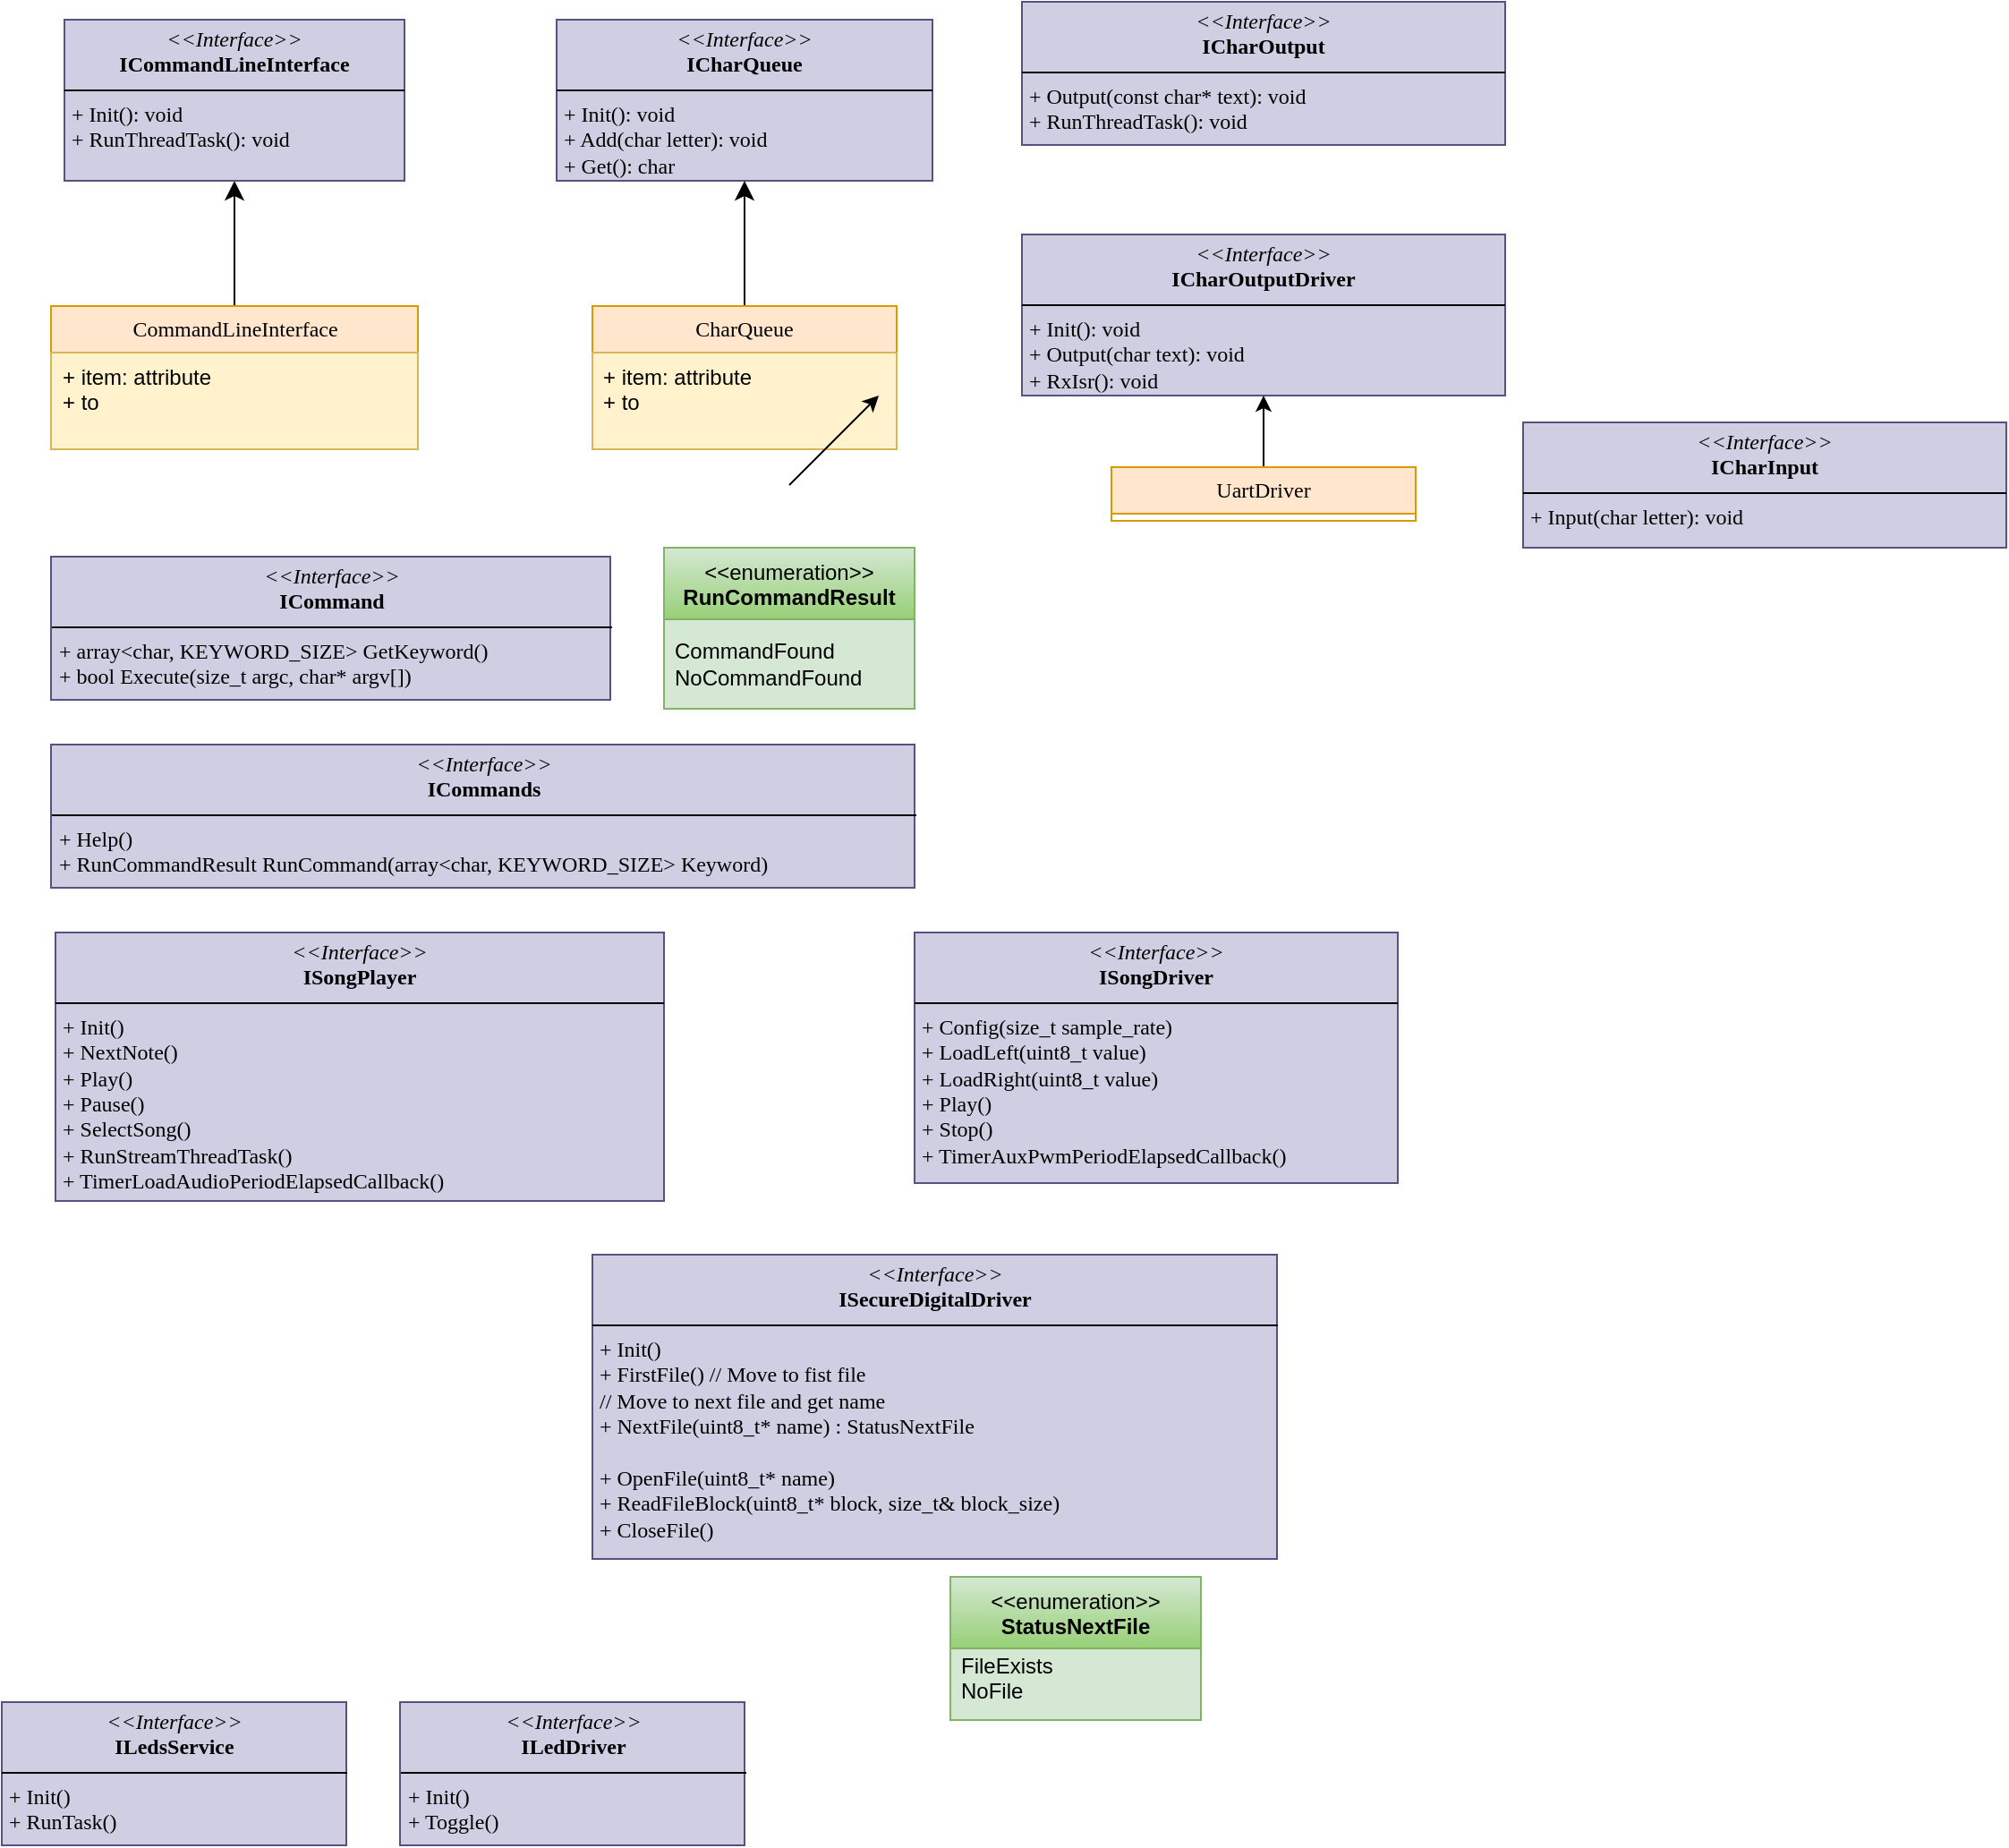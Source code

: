 <mxfile version="27.0.9">
  <diagram id="C5RBs43oDa-KdzZeNtuy" name="Page-1">
    <mxGraphModel dx="761" dy="1185" grid="1" gridSize="10" guides="1" tooltips="1" connect="1" arrows="1" fold="1" page="1" pageScale="1" pageWidth="827" pageHeight="1169" math="0" shadow="0">
      <root>
        <mxCell id="WIyWlLk6GJQsqaUBKTNV-0" />
        <mxCell id="WIyWlLk6GJQsqaUBKTNV-1" parent="WIyWlLk6GJQsqaUBKTNV-0" />
        <mxCell id="1-aZyJSDRmybrYYYOP_5-19" style="edgeStyle=none;curved=1;rounded=0;orthogonalLoop=1;jettySize=auto;html=1;fontSize=12;startSize=8;endSize=8;" parent="WIyWlLk6GJQsqaUBKTNV-1" source="1-aZyJSDRmybrYYYOP_5-1" target="1-aZyJSDRmybrYYYOP_5-18" edge="1">
          <mxGeometry relative="1" as="geometry" />
        </mxCell>
        <mxCell id="1-aZyJSDRmybrYYYOP_5-1" value="CommandLineInterface" style="swimlane;fontStyle=0;childLayout=stackLayout;horizontal=1;startSize=26;fillColor=#ffe6cc;horizontalStack=0;resizeParent=1;resizeParentMax=0;resizeLast=0;collapsible=1;marginBottom=0;whiteSpace=wrap;html=1;strokeColor=#d79b00;fontFamily=Lucida Console;" parent="WIyWlLk6GJQsqaUBKTNV-1" vertex="1">
          <mxGeometry x="117.5" y="260" width="205" height="80" as="geometry">
            <mxRectangle x="165" y="220" width="100" height="30" as="alternateBounds" />
          </mxGeometry>
        </mxCell>
        <mxCell id="1-aZyJSDRmybrYYYOP_5-11" value="+ item: attribute&lt;div&gt;+ to&lt;/div&gt;" style="text;strokeColor=#d6b656;fillColor=#fff2cc;align=left;verticalAlign=top;spacingLeft=4;spacingRight=4;overflow=hidden;rotatable=0;points=[[0,0.5],[1,0.5]];portConstraint=eastwest;whiteSpace=wrap;html=1;" parent="1-aZyJSDRmybrYYYOP_5-1" vertex="1">
          <mxGeometry y="26" width="205" height="54" as="geometry" />
        </mxCell>
        <mxCell id="1-aZyJSDRmybrYYYOP_5-18" value="&lt;p style=&quot;margin:0px;margin-top:4px;text-align:center;&quot;&gt;&lt;i&gt;&amp;lt;&amp;lt;Interface&amp;gt;&amp;gt;&lt;/i&gt;&lt;br&gt;&lt;b style=&quot;&quot;&gt;&lt;font&gt;ICommandLineInterface&lt;/font&gt;&lt;/b&gt;&lt;/p&gt;&lt;hr style=&quot;border-style:solid;&quot; size=&quot;1&quot;&gt;&lt;p style=&quot;margin:0px;margin-left:4px;&quot;&gt;&lt;font&gt;+ Init(): void&lt;br&gt;+ RunThreadTask(): void&lt;/font&gt;&lt;/p&gt;" style="verticalAlign=top;align=left;overflow=fill;html=1;whiteSpace=wrap;fillColor=#d0cee2;strokeColor=#56517e;fontFamily=Lucida Console;" parent="WIyWlLk6GJQsqaUBKTNV-1" vertex="1">
          <mxGeometry x="125" y="100" width="190" height="90" as="geometry" />
        </mxCell>
        <mxCell id="1-aZyJSDRmybrYYYOP_5-20" value="&lt;p style=&quot;margin:0px;margin-top:4px;text-align:center;&quot;&gt;&lt;i&gt;&amp;lt;&amp;lt;Interface&amp;gt;&amp;gt;&lt;/i&gt;&lt;br&gt;&lt;b style=&quot;&quot;&gt;&lt;font&gt;ICharQueue&lt;/font&gt;&lt;/b&gt;&lt;/p&gt;&lt;hr style=&quot;border-style:solid;&quot; size=&quot;1&quot;&gt;&lt;p style=&quot;margin:0px;margin-left:4px;&quot;&gt;&lt;font&gt;+ Init(): void&lt;br&gt;+ Add(char letter): void&lt;/font&gt;&lt;/p&gt;&lt;p style=&quot;margin:0px;margin-left:4px;&quot;&gt;&lt;font&gt;+ Get(): char&lt;/font&gt;&lt;/p&gt;" style="verticalAlign=top;align=left;overflow=fill;html=1;whiteSpace=wrap;fillColor=#d0cee2;strokeColor=#56517e;fontFamily=Lucida Console;" parent="WIyWlLk6GJQsqaUBKTNV-1" vertex="1">
          <mxGeometry x="400" y="100" width="210" height="90" as="geometry" />
        </mxCell>
        <mxCell id="1-aZyJSDRmybrYYYOP_5-23" style="edgeStyle=none;curved=1;rounded=0;orthogonalLoop=1;jettySize=auto;html=1;fontSize=12;startSize=8;endSize=8;" parent="WIyWlLk6GJQsqaUBKTNV-1" source="1-aZyJSDRmybrYYYOP_5-21" target="1-aZyJSDRmybrYYYOP_5-20" edge="1">
          <mxGeometry relative="1" as="geometry" />
        </mxCell>
        <mxCell id="1-aZyJSDRmybrYYYOP_5-21" value="CharQueue" style="swimlane;fontStyle=0;childLayout=stackLayout;horizontal=1;startSize=26;fillColor=#ffe6cc;horizontalStack=0;resizeParent=1;resizeParentMax=0;resizeLast=0;collapsible=1;marginBottom=0;whiteSpace=wrap;html=1;strokeColor=#d79b00;fontFamily=Lucida Console;" parent="WIyWlLk6GJQsqaUBKTNV-1" vertex="1">
          <mxGeometry x="420" y="260" width="170" height="80" as="geometry">
            <mxRectangle x="165" y="220" width="100" height="30" as="alternateBounds" />
          </mxGeometry>
        </mxCell>
        <mxCell id="1-aZyJSDRmybrYYYOP_5-22" value="+ item: attribute&lt;div&gt;+ to&lt;/div&gt;" style="text;strokeColor=#d6b656;fillColor=#fff2cc;align=left;verticalAlign=top;spacingLeft=4;spacingRight=4;overflow=hidden;rotatable=0;points=[[0,0.5],[1,0.5]];portConstraint=eastwest;whiteSpace=wrap;html=1;" parent="1-aZyJSDRmybrYYYOP_5-21" vertex="1">
          <mxGeometry y="26" width="170" height="54" as="geometry" />
        </mxCell>
        <mxCell id="6GGKKXd58jNq54ZC34cy-0" value="&lt;p style=&quot;margin:0px;margin-top:4px;text-align:center;&quot;&gt;&lt;i&gt;&amp;lt;&amp;lt;Interface&amp;gt;&amp;gt;&lt;/i&gt;&lt;br&gt;&lt;b style=&quot;&quot;&gt;&lt;font&gt;ICommand&lt;/font&gt;&lt;/b&gt;&lt;/p&gt;&lt;hr style=&quot;border-style:solid;&quot; size=&quot;1&quot;&gt;&lt;p style=&quot;margin:0px;margin-left:4px;&quot;&gt;&lt;font&gt;+ array&amp;lt;char, KEYWORD_SIZE&amp;gt; GetKeyword()&lt;br&gt;+ bool Execute(size_t argc, char* argv[])&lt;/font&gt;&lt;/p&gt;" style="verticalAlign=top;align=left;overflow=fill;html=1;whiteSpace=wrap;fillColor=#d0cee2;strokeColor=#56517e;fontFamily=Lucida Console;" parent="WIyWlLk6GJQsqaUBKTNV-1" vertex="1">
          <mxGeometry x="117.5" y="400" width="312.5" height="80" as="geometry" />
        </mxCell>
        <mxCell id="6GGKKXd58jNq54ZC34cy-1" value="&lt;p style=&quot;margin:0px;margin-top:4px;text-align:center;&quot;&gt;&lt;i&gt;&amp;lt;&amp;lt;Interface&amp;gt;&amp;gt;&lt;/i&gt;&lt;br&gt;&lt;b style=&quot;&quot;&gt;&lt;font&gt;ICommands&lt;/font&gt;&lt;/b&gt;&lt;/p&gt;&lt;hr style=&quot;border-style:solid;&quot; size=&quot;1&quot;&gt;&lt;p style=&quot;margin:0px;margin-left:4px;&quot;&gt;&lt;font&gt;+ Help()&lt;br&gt;+ RunCommandResult RunCommand(&lt;/font&gt;&lt;span style=&quot;background-color: transparent; color: light-dark(rgb(0, 0, 0), rgb(255, 255, 255));&quot;&gt;array&amp;lt;char, KEYWORD_SIZE&amp;gt; Keyword&lt;/span&gt;&lt;span style=&quot;background-color: transparent; color: light-dark(rgb(0, 0, 0), rgb(255, 255, 255));&quot;&gt;)&lt;/span&gt;&lt;/p&gt;" style="verticalAlign=top;align=left;overflow=fill;html=1;whiteSpace=wrap;fillColor=#d0cee2;strokeColor=#56517e;fontFamily=Lucida Console;" parent="WIyWlLk6GJQsqaUBKTNV-1" vertex="1">
          <mxGeometry x="117.5" y="505" width="482.5" height="80" as="geometry" />
        </mxCell>
        <mxCell id="6GGKKXd58jNq54ZC34cy-2" value="&amp;lt;&amp;lt;enumeration&amp;gt;&amp;gt;&lt;br&gt;&lt;b&gt;RunCommandResult&lt;/b&gt;" style="swimlane;fontStyle=0;align=center;verticalAlign=top;childLayout=stackLayout;horizontal=1;startSize=40;horizontalStack=0;resizeParent=1;resizeParentMax=0;resizeLast=0;collapsible=0;marginBottom=0;html=1;whiteSpace=wrap;fillColor=#d5e8d4;gradientColor=#97d077;strokeColor=#82b366;" parent="WIyWlLk6GJQsqaUBKTNV-1" vertex="1">
          <mxGeometry x="460" y="395" width="140" height="90" as="geometry" />
        </mxCell>
        <mxCell id="6GGKKXd58jNq54ZC34cy-3" value="&lt;div&gt;CommandFound&lt;br&gt;&lt;div&gt;&lt;div&gt;NoCommandFound&lt;/div&gt;&lt;/div&gt;&lt;/div&gt;" style="text;html=1;strokeColor=#82b366;fillColor=#d5e8d4;align=left;verticalAlign=middle;spacingLeft=4;spacingRight=4;overflow=hidden;rotatable=0;points=[[0,0.5],[1,0.5]];portConstraint=eastwest;whiteSpace=wrap;" parent="6GGKKXd58jNq54ZC34cy-2" vertex="1">
          <mxGeometry y="40" width="140" height="50" as="geometry" />
        </mxCell>
        <mxCell id="0iObo25kmQVAuvD8w5tw-0" value="&lt;p style=&quot;margin:0px;margin-top:4px;text-align:center;&quot;&gt;&lt;i&gt;&amp;lt;&amp;lt;Interface&amp;gt;&amp;gt;&lt;/i&gt;&lt;br&gt;&lt;b style=&quot;&quot;&gt;&lt;font&gt;ISongPlayer&lt;/font&gt;&lt;/b&gt;&lt;/p&gt;&lt;hr style=&quot;border-style:solid;&quot; size=&quot;1&quot;&gt;&lt;p style=&quot;margin:0px;margin-left:4px;&quot;&gt;&lt;font&gt;+ Init()&lt;/font&gt;&lt;/p&gt;&lt;p style=&quot;margin:0px;margin-left:4px;&quot;&gt;&lt;font&gt;+ NextNote()&lt;/font&gt;&lt;/p&gt;&lt;p style=&quot;margin:0px;margin-left:4px;&quot;&gt;&lt;font&gt;+&amp;nbsp;&lt;/font&gt;&lt;span style=&quot;background-color: transparent; color: light-dark(rgb(0, 0, 0), rgb(255, 255, 255));&quot;&gt;Play()&lt;/span&gt;&lt;/p&gt;&lt;p style=&quot;margin:0px;margin-left:4px;&quot;&gt;&lt;font&gt;+ Pause(&lt;/font&gt;&lt;span style=&quot;background-color: transparent; color: light-dark(rgb(0, 0, 0), rgb(255, 255, 255));&quot;&gt;)&lt;/span&gt;&lt;/p&gt;&lt;p style=&quot;margin:0px;margin-left:4px;&quot;&gt;&lt;span style=&quot;background-color: transparent; color: light-dark(rgb(0, 0, 0), rgb(255, 255, 255));&quot;&gt;+ SelectSong()&lt;/span&gt;&lt;/p&gt;&lt;p style=&quot;margin:0px;margin-left:4px;&quot;&gt;&lt;span style=&quot;background-color: transparent; color: light-dark(rgb(0, 0, 0), rgb(255, 255, 255));&quot;&gt;+ RunStreamThreadTask()&lt;/span&gt;&lt;/p&gt;&lt;p style=&quot;margin:0px;margin-left:4px;&quot;&gt;&lt;span style=&quot;background-color: transparent; color: light-dark(rgb(0, 0, 0), rgb(255, 255, 255));&quot;&gt;+ TimerLoadAudioPeriodElapsedCallback()&lt;/span&gt;&lt;/p&gt;&lt;p style=&quot;margin:0px;margin-left:4px;&quot;&gt;&lt;br&gt;&lt;/p&gt;" style="verticalAlign=top;align=left;overflow=fill;html=1;whiteSpace=wrap;fillColor=#d0cee2;strokeColor=#56517e;fontFamily=Lucida Console;" parent="WIyWlLk6GJQsqaUBKTNV-1" vertex="1">
          <mxGeometry x="120" y="610" width="340" height="150" as="geometry" />
        </mxCell>
        <mxCell id="0iObo25kmQVAuvD8w5tw-1" value="&lt;p style=&quot;margin:0px;margin-top:4px;text-align:center;&quot;&gt;&lt;i&gt;&amp;lt;&amp;lt;Interface&amp;gt;&amp;gt;&lt;/i&gt;&lt;br&gt;&lt;b style=&quot;&quot;&gt;&lt;font&gt;ISongDriver&lt;/font&gt;&lt;/b&gt;&lt;/p&gt;&lt;hr style=&quot;border-style:solid;&quot; size=&quot;1&quot;&gt;&lt;p style=&quot;margin:0px;margin-left:4px;&quot;&gt;&lt;font&gt;+ Config(size_t sample_rate)&lt;/font&gt;&lt;/p&gt;&lt;p style=&quot;margin:0px;margin-left:4px;&quot;&gt;&lt;font&gt;+ LoadLeft(uint8_t value)&lt;/font&gt;&lt;/p&gt;&lt;p style=&quot;margin:0px;margin-left:4px;&quot;&gt;&lt;font&gt;+ LoadRight&lt;/font&gt;&lt;span style=&quot;background-color: transparent; color: light-dark(rgb(0, 0, 0), rgb(255, 255, 255));&quot;&gt;(uint8_t value)&lt;/span&gt;&lt;/p&gt;&lt;p style=&quot;margin:0px;margin-left:4px;&quot;&gt;&lt;font&gt;+ Play(&lt;/font&gt;&lt;span style=&quot;background-color: transparent; color: light-dark(rgb(0, 0, 0), rgb(255, 255, 255));&quot;&gt;)&lt;/span&gt;&lt;/p&gt;&lt;p style=&quot;margin:0px;margin-left:4px;&quot;&gt;&lt;span style=&quot;background-color: transparent; color: light-dark(rgb(0, 0, 0), rgb(255, 255, 255));&quot;&gt;+ Stop()&lt;/span&gt;&lt;/p&gt;&lt;p style=&quot;margin:0px;margin-left:4px;&quot;&gt;&lt;span style=&quot;background-color: transparent; color: light-dark(rgb(0, 0, 0), rgb(255, 255, 255));&quot;&gt;+ TimerAuxPwmPeriodElapsedCallback()&lt;/span&gt;&lt;/p&gt;" style="verticalAlign=top;align=left;overflow=fill;html=1;whiteSpace=wrap;fillColor=#d0cee2;strokeColor=#56517e;fontFamily=Lucida Console;" parent="WIyWlLk6GJQsqaUBKTNV-1" vertex="1">
          <mxGeometry x="600" y="610" width="270" height="140" as="geometry" />
        </mxCell>
        <mxCell id="0iObo25kmQVAuvD8w5tw-2" value="&lt;p style=&quot;margin:0px;margin-top:4px;text-align:center;&quot;&gt;&lt;i&gt;&amp;lt;&amp;lt;Interface&amp;gt;&amp;gt;&lt;/i&gt;&lt;br&gt;&lt;b style=&quot;&quot;&gt;&lt;font&gt;ILedDriver&lt;/font&gt;&lt;/b&gt;&lt;/p&gt;&lt;hr style=&quot;border-style:solid;&quot; size=&quot;1&quot;&gt;&lt;p style=&quot;margin:0px;margin-left:4px;&quot;&gt;&lt;font&gt;+ Init()&lt;/font&gt;&lt;/p&gt;&lt;p style=&quot;margin:0px;margin-left:4px;&quot;&gt;&lt;font&gt;+ Toggle()&lt;/font&gt;&lt;/p&gt;" style="verticalAlign=top;align=left;overflow=fill;html=1;whiteSpace=wrap;fillColor=#d0cee2;strokeColor=#56517e;fontFamily=Lucida Console;" parent="WIyWlLk6GJQsqaUBKTNV-1" vertex="1">
          <mxGeometry x="312.5" y="1040" width="192.5" height="80" as="geometry" />
        </mxCell>
        <mxCell id="0iObo25kmQVAuvD8w5tw-3" value="&lt;p style=&quot;margin:0px;margin-top:4px;text-align:center;&quot;&gt;&lt;i&gt;&amp;lt;&amp;lt;Interface&amp;gt;&amp;gt;&lt;/i&gt;&lt;br&gt;&lt;b style=&quot;&quot;&gt;&lt;font&gt;ILedsService&lt;/font&gt;&lt;/b&gt;&lt;/p&gt;&lt;hr style=&quot;border-style:solid;&quot; size=&quot;1&quot;&gt;&lt;p style=&quot;margin:0px;margin-left:4px;&quot;&gt;&lt;font&gt;+ Init()&lt;/font&gt;&lt;/p&gt;&lt;p style=&quot;margin:0px;margin-left:4px;&quot;&gt;&lt;font&gt;+ RunTask()&lt;/font&gt;&lt;/p&gt;" style="verticalAlign=top;align=left;overflow=fill;html=1;whiteSpace=wrap;fillColor=#d0cee2;strokeColor=#56517e;fontFamily=Lucida Console;" parent="WIyWlLk6GJQsqaUBKTNV-1" vertex="1">
          <mxGeometry x="90" y="1040" width="192.5" height="80" as="geometry" />
        </mxCell>
        <mxCell id="ADoXMqGp-mkOqI_x4d9v-0" value="&lt;p style=&quot;margin:0px;margin-top:4px;text-align:center;&quot;&gt;&lt;i&gt;&amp;lt;&amp;lt;Interface&amp;gt;&amp;gt;&lt;/i&gt;&lt;br&gt;&lt;b style=&quot;&quot;&gt;&lt;font&gt;ISecureDigitalDriver&lt;/font&gt;&lt;/b&gt;&lt;/p&gt;&lt;hr style=&quot;border-style:solid;&quot; size=&quot;1&quot;&gt;&lt;p style=&quot;margin:0px;margin-left:4px;&quot;&gt;&lt;font&gt;+ Init()&lt;/font&gt;&lt;/p&gt;&lt;p style=&quot;margin:0px;margin-left:4px;&quot;&gt;&lt;font&gt;+ FirstFile() // Move to fist file&lt;/font&gt;&lt;/p&gt;&lt;p style=&quot;margin:0px;margin-left:4px;&quot;&gt;&lt;font&gt;// Move to next file and get name&lt;/font&gt;&lt;/p&gt;&lt;p style=&quot;margin:0px;margin-left:4px;&quot;&gt;&lt;font&gt;+ NextFile(uint8_t* name&lt;/font&gt;&lt;span style=&quot;background-color: transparent; color: light-dark(rgb(0, 0, 0), rgb(255, 255, 255));&quot;&gt;) : StatusNextFile&lt;/span&gt;&lt;/p&gt;&lt;p style=&quot;margin:0px;margin-left:4px;&quot;&gt;&lt;span style=&quot;background-color: transparent; color: light-dark(rgb(0, 0, 0), rgb(255, 255, 255));&quot;&gt;&lt;br&gt;&lt;/span&gt;&lt;/p&gt;&lt;p style=&quot;margin:0px;margin-left:4px;&quot;&gt;&lt;font&gt;+ OpenFile&lt;/font&gt;&lt;span style=&quot;background-color: transparent; color: light-dark(rgb(0, 0, 0), rgb(255, 255, 255));&quot;&gt;(&lt;/span&gt;&lt;span style=&quot;background-color: transparent; color: light-dark(rgb(0, 0, 0), rgb(255, 255, 255));&quot;&gt;uint8_t* name&lt;/span&gt;&lt;span style=&quot;background-color: transparent; color: light-dark(rgb(0, 0, 0), rgb(255, 255, 255));&quot;&gt;)&lt;/span&gt;&lt;/p&gt;&lt;p style=&quot;margin:0px;margin-left:4px;&quot;&gt;&lt;font&gt;+ ReadFileBlock(uint8_t* block, size_t&amp;amp; block_size&lt;/font&gt;&lt;span style=&quot;background-color: transparent; color: light-dark(rgb(0, 0, 0), rgb(255, 255, 255));&quot;&gt;)&lt;/span&gt;&lt;/p&gt;&lt;p style=&quot;margin:0px;margin-left:4px;&quot;&gt;&lt;span style=&quot;background-color: transparent; color: light-dark(rgb(0, 0, 0), rgb(255, 255, 255));&quot;&gt;+ CloseFile()&lt;/span&gt;&lt;/p&gt;" style="verticalAlign=top;align=left;overflow=fill;html=1;whiteSpace=wrap;fillColor=#d0cee2;strokeColor=#56517e;fontFamily=Lucida Console;" parent="WIyWlLk6GJQsqaUBKTNV-1" vertex="1">
          <mxGeometry x="420" y="790" width="382.5" height="170" as="geometry" />
        </mxCell>
        <mxCell id="ADoXMqGp-mkOqI_x4d9v-1" value="&amp;lt;&amp;lt;enumeration&amp;gt;&amp;gt;&lt;br&gt;&lt;b&gt;StatusNextFile&lt;/b&gt;" style="swimlane;fontStyle=0;align=center;verticalAlign=top;childLayout=stackLayout;horizontal=1;startSize=40;horizontalStack=0;resizeParent=1;resizeParentMax=0;resizeLast=0;collapsible=0;marginBottom=0;html=1;whiteSpace=wrap;fillColor=#d5e8d4;gradientColor=#97d077;strokeColor=#82b366;" parent="WIyWlLk6GJQsqaUBKTNV-1" vertex="1">
          <mxGeometry x="620" y="970" width="140" height="80" as="geometry" />
        </mxCell>
        <mxCell id="ADoXMqGp-mkOqI_x4d9v-2" value="FileExists&lt;br&gt;&lt;div&gt;NoFile&lt;br&gt;&lt;div&gt;&lt;div&gt;&lt;br&gt;&lt;/div&gt;&lt;/div&gt;&lt;/div&gt;" style="text;html=1;strokeColor=#82b366;fillColor=#d5e8d4;align=left;verticalAlign=middle;spacingLeft=4;spacingRight=4;overflow=hidden;rotatable=0;points=[[0,0.5],[1,0.5]];portConstraint=eastwest;whiteSpace=wrap;" parent="ADoXMqGp-mkOqI_x4d9v-1" vertex="1">
          <mxGeometry y="40" width="140" height="40" as="geometry" />
        </mxCell>
        <mxCell id="BSVViUrtBVOiA11EnxC_-0" value="&lt;p style=&quot;margin:0px;margin-top:4px;text-align:center;&quot;&gt;&lt;i&gt;&amp;lt;&amp;lt;Interface&amp;gt;&amp;gt;&lt;/i&gt;&lt;br&gt;&lt;b style=&quot;&quot;&gt;&lt;font&gt;ICharOutput&lt;/font&gt;&lt;/b&gt;&lt;/p&gt;&lt;hr style=&quot;border-style:solid;&quot; size=&quot;1&quot;&gt;&lt;p style=&quot;margin:0px;margin-left:4px;&quot;&gt;&lt;font&gt;+ Output(const char* text): void&lt;/font&gt;&lt;/p&gt;&lt;p style=&quot;margin:0px;margin-left:4px;&quot;&gt;&lt;font&gt;+ RunThreadTask(): void&lt;/font&gt;&lt;/p&gt;" style="verticalAlign=top;align=left;overflow=fill;html=1;whiteSpace=wrap;fillColor=#d0cee2;strokeColor=#56517e;fontFamily=Lucida Console;" parent="WIyWlLk6GJQsqaUBKTNV-1" vertex="1">
          <mxGeometry x="660" y="90" width="270" height="80" as="geometry" />
        </mxCell>
        <mxCell id="BSVViUrtBVOiA11EnxC_-2" value="&lt;p style=&quot;margin:0px;margin-top:4px;text-align:center;&quot;&gt;&lt;i&gt;&amp;lt;&amp;lt;Interface&amp;gt;&amp;gt;&lt;/i&gt;&lt;br&gt;&lt;b style=&quot;&quot;&gt;&lt;font&gt;ICharOutputDriver&lt;/font&gt;&lt;/b&gt;&lt;/p&gt;&lt;hr style=&quot;border-style:solid;&quot; size=&quot;1&quot;&gt;&lt;p style=&quot;margin:0px;margin-left:4px;&quot;&gt;&lt;font&gt;+ Init(): void&lt;br&gt;+ Output(char text): void&lt;/font&gt;&lt;/p&gt;&lt;p style=&quot;margin:0px;margin-left:4px;&quot;&gt;&lt;font&gt;+ RxIsr(): void&lt;/font&gt;&lt;/p&gt;" style="verticalAlign=top;align=left;overflow=fill;html=1;whiteSpace=wrap;fillColor=#d0cee2;strokeColor=#56517e;fontFamily=Lucida Console;" parent="WIyWlLk6GJQsqaUBKTNV-1" vertex="1">
          <mxGeometry x="660" y="220" width="270" height="90" as="geometry" />
        </mxCell>
        <mxCell id="BSVViUrtBVOiA11EnxC_-6" style="edgeStyle=orthogonalEdgeStyle;rounded=0;orthogonalLoop=1;jettySize=auto;html=1;" parent="WIyWlLk6GJQsqaUBKTNV-1" source="BSVViUrtBVOiA11EnxC_-3" target="BSVViUrtBVOiA11EnxC_-2" edge="1">
          <mxGeometry relative="1" as="geometry" />
        </mxCell>
        <mxCell id="BSVViUrtBVOiA11EnxC_-3" value="UartDriver" style="swimlane;fontStyle=0;childLayout=stackLayout;horizontal=1;startSize=26;fillColor=#ffe6cc;horizontalStack=0;resizeParent=1;resizeParentMax=0;resizeLast=0;collapsible=1;marginBottom=0;whiteSpace=wrap;html=1;strokeColor=#d79b00;fontFamily=Lucida Console;" parent="WIyWlLk6GJQsqaUBKTNV-1" vertex="1">
          <mxGeometry x="710" y="350" width="170" height="30" as="geometry">
            <mxRectangle x="165" y="220" width="100" height="30" as="alternateBounds" />
          </mxGeometry>
        </mxCell>
        <mxCell id="BSVViUrtBVOiA11EnxC_-5" value="" style="endArrow=classic;html=1;rounded=0;" parent="WIyWlLk6GJQsqaUBKTNV-1" edge="1">
          <mxGeometry width="50" height="50" relative="1" as="geometry">
            <mxPoint x="530" y="360" as="sourcePoint" />
            <mxPoint x="580" y="310" as="targetPoint" />
          </mxGeometry>
        </mxCell>
        <mxCell id="k9FTgwsunnCFrQa-hcNU-0" value="&lt;p style=&quot;margin:0px;margin-top:4px;text-align:center;&quot;&gt;&lt;i&gt;&amp;lt;&amp;lt;Interface&amp;gt;&amp;gt;&lt;/i&gt;&lt;br&gt;&lt;b style=&quot;&quot;&gt;&lt;font&gt;ICharInput&lt;/font&gt;&lt;/b&gt;&lt;/p&gt;&lt;hr style=&quot;border-style:solid;&quot; size=&quot;1&quot;&gt;&lt;p style=&quot;margin:0px;margin-left:4px;&quot;&gt;&lt;font&gt;+ Input(char letter): void&lt;/font&gt;&lt;/p&gt;" style="verticalAlign=top;align=left;overflow=fill;html=1;whiteSpace=wrap;fillColor=#d0cee2;strokeColor=#56517e;fontFamily=Lucida Console;" parent="WIyWlLk6GJQsqaUBKTNV-1" vertex="1">
          <mxGeometry x="940" y="325" width="270" height="70" as="geometry" />
        </mxCell>
      </root>
    </mxGraphModel>
  </diagram>
</mxfile>
